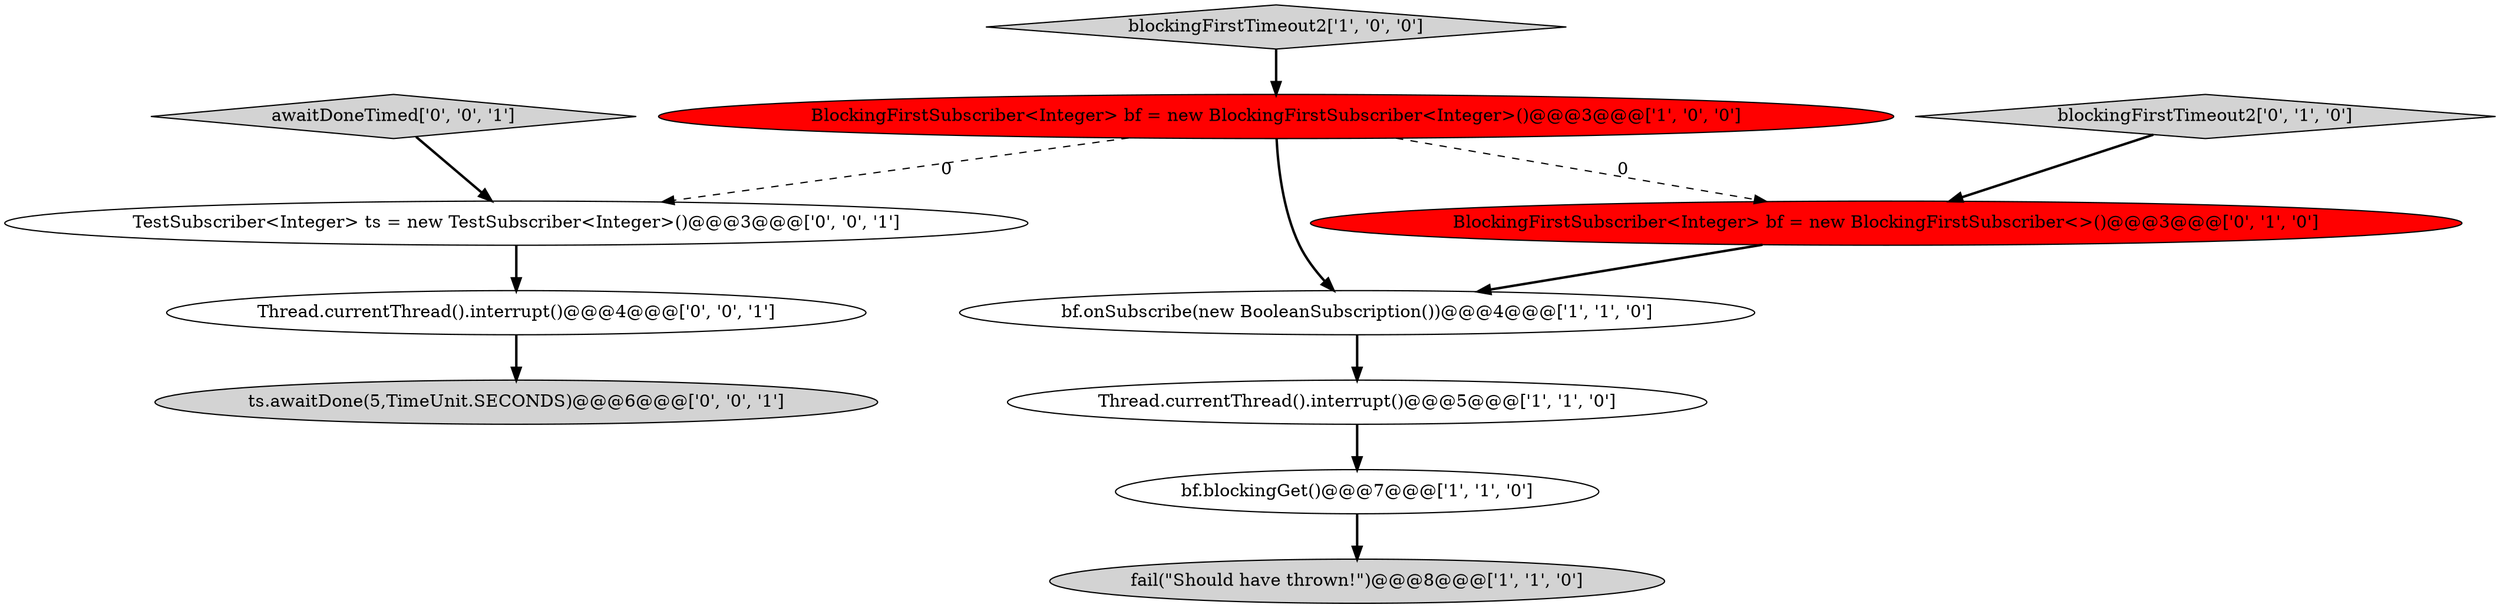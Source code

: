 digraph {
9 [style = filled, label = "ts.awaitDone(5,TimeUnit.SECONDS)@@@6@@@['0', '0', '1']", fillcolor = lightgray, shape = ellipse image = "AAA0AAABBB3BBB"];
5 [style = filled, label = "Thread.currentThread().interrupt()@@@5@@@['1', '1', '0']", fillcolor = white, shape = ellipse image = "AAA0AAABBB1BBB"];
10 [style = filled, label = "awaitDoneTimed['0', '0', '1']", fillcolor = lightgray, shape = diamond image = "AAA0AAABBB3BBB"];
11 [style = filled, label = "TestSubscriber<Integer> ts = new TestSubscriber<Integer>()@@@3@@@['0', '0', '1']", fillcolor = white, shape = ellipse image = "AAA0AAABBB3BBB"];
0 [style = filled, label = "BlockingFirstSubscriber<Integer> bf = new BlockingFirstSubscriber<Integer>()@@@3@@@['1', '0', '0']", fillcolor = red, shape = ellipse image = "AAA1AAABBB1BBB"];
6 [style = filled, label = "BlockingFirstSubscriber<Integer> bf = new BlockingFirstSubscriber<>()@@@3@@@['0', '1', '0']", fillcolor = red, shape = ellipse image = "AAA1AAABBB2BBB"];
2 [style = filled, label = "bf.blockingGet()@@@7@@@['1', '1', '0']", fillcolor = white, shape = ellipse image = "AAA0AAABBB1BBB"];
7 [style = filled, label = "blockingFirstTimeout2['0', '1', '0']", fillcolor = lightgray, shape = diamond image = "AAA0AAABBB2BBB"];
3 [style = filled, label = "fail(\"Should have thrown!\")@@@8@@@['1', '1', '0']", fillcolor = lightgray, shape = ellipse image = "AAA0AAABBB1BBB"];
4 [style = filled, label = "bf.onSubscribe(new BooleanSubscription())@@@4@@@['1', '1', '0']", fillcolor = white, shape = ellipse image = "AAA0AAABBB1BBB"];
8 [style = filled, label = "Thread.currentThread().interrupt()@@@4@@@['0', '0', '1']", fillcolor = white, shape = ellipse image = "AAA0AAABBB3BBB"];
1 [style = filled, label = "blockingFirstTimeout2['1', '0', '0']", fillcolor = lightgray, shape = diamond image = "AAA0AAABBB1BBB"];
11->8 [style = bold, label=""];
6->4 [style = bold, label=""];
5->2 [style = bold, label=""];
0->11 [style = dashed, label="0"];
7->6 [style = bold, label=""];
1->0 [style = bold, label=""];
0->4 [style = bold, label=""];
4->5 [style = bold, label=""];
2->3 [style = bold, label=""];
0->6 [style = dashed, label="0"];
8->9 [style = bold, label=""];
10->11 [style = bold, label=""];
}
